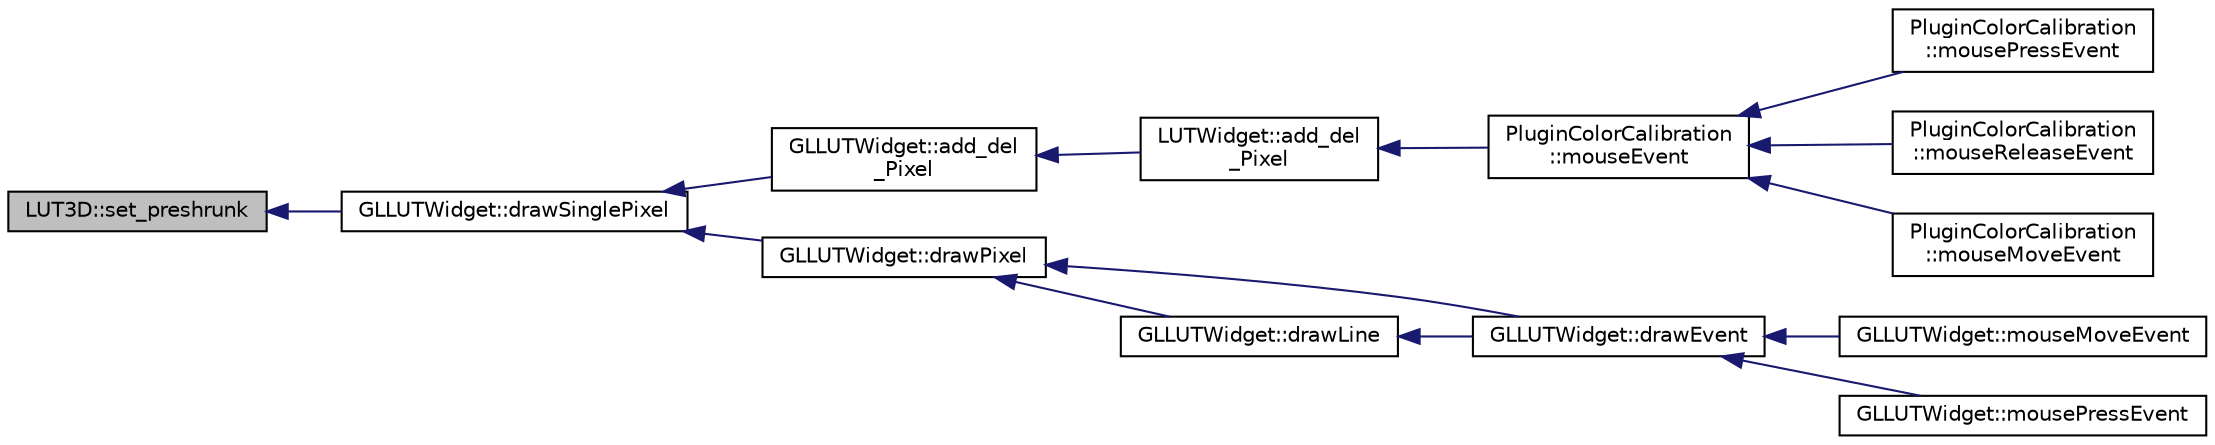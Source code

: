 digraph "LUT3D::set_preshrunk"
{
 // INTERACTIVE_SVG=YES
  edge [fontname="Helvetica",fontsize="10",labelfontname="Helvetica",labelfontsize="10"];
  node [fontname="Helvetica",fontsize="10",shape=record];
  rankdir="LR";
  Node1 [label="LUT3D::set_preshrunk",height=0.2,width=0.4,color="black", fillcolor="grey75", style="filled", fontcolor="black"];
  Node1 -> Node2 [dir="back",color="midnightblue",fontsize="10",style="solid",fontname="Helvetica"];
  Node2 [label="GLLUTWidget::drawSinglePixel",height=0.2,width=0.4,color="black", fillcolor="white", style="filled",URL="$db/dc5/class_g_l_l_u_t_widget.html#a302b316294d9bef601b8c21ffa53a847"];
  Node2 -> Node3 [dir="back",color="midnightblue",fontsize="10",style="solid",fontname="Helvetica"];
  Node3 [label="GLLUTWidget::add_del\l_Pixel",height=0.2,width=0.4,color="black", fillcolor="white", style="filled",URL="$db/dc5/class_g_l_l_u_t_widget.html#a53d2b4e3f26e92cacbd4866a390b2f03"];
  Node3 -> Node4 [dir="back",color="midnightblue",fontsize="10",style="solid",fontname="Helvetica"];
  Node4 [label="LUTWidget::add_del\l_Pixel",height=0.2,width=0.4,color="black", fillcolor="white", style="filled",URL="$d3/d1a/class_l_u_t_widget.html#a14de14d9cb88231e1ebff8133d6075b9"];
  Node4 -> Node5 [dir="back",color="midnightblue",fontsize="10",style="solid",fontname="Helvetica"];
  Node5 [label="PluginColorCalibration\l::mouseEvent",height=0.2,width=0.4,color="black", fillcolor="white", style="filled",URL="$dc/d0e/class_plugin_color_calibration.html#a6e78acd9a597a71b07f5b9204944f842"];
  Node5 -> Node6 [dir="back",color="midnightblue",fontsize="10",style="solid",fontname="Helvetica"];
  Node6 [label="PluginColorCalibration\l::mousePressEvent",height=0.2,width=0.4,color="black", fillcolor="white", style="filled",URL="$dc/d0e/class_plugin_color_calibration.html#a957e9a21751a73273231cb68be0312c5"];
  Node5 -> Node7 [dir="back",color="midnightblue",fontsize="10",style="solid",fontname="Helvetica"];
  Node7 [label="PluginColorCalibration\l::mouseReleaseEvent",height=0.2,width=0.4,color="black", fillcolor="white", style="filled",URL="$dc/d0e/class_plugin_color_calibration.html#a1d8551634ab2db95f2f54d4efe3e0117"];
  Node5 -> Node8 [dir="back",color="midnightblue",fontsize="10",style="solid",fontname="Helvetica"];
  Node8 [label="PluginColorCalibration\l::mouseMoveEvent",height=0.2,width=0.4,color="black", fillcolor="white", style="filled",URL="$dc/d0e/class_plugin_color_calibration.html#af7444a8460c2e8fa2fe4b9cfba88f931"];
  Node2 -> Node9 [dir="back",color="midnightblue",fontsize="10",style="solid",fontname="Helvetica"];
  Node9 [label="GLLUTWidget::drawPixel",height=0.2,width=0.4,color="black", fillcolor="white", style="filled",URL="$db/dc5/class_g_l_l_u_t_widget.html#ab57505a7d9c48f1a094ae0cc789b31fa"];
  Node9 -> Node10 [dir="back",color="midnightblue",fontsize="10",style="solid",fontname="Helvetica"];
  Node10 [label="GLLUTWidget::drawEvent",height=0.2,width=0.4,color="black", fillcolor="white", style="filled",URL="$db/dc5/class_g_l_l_u_t_widget.html#adbcd00c42146617885751c4e8ea86dba"];
  Node10 -> Node11 [dir="back",color="midnightblue",fontsize="10",style="solid",fontname="Helvetica"];
  Node11 [label="GLLUTWidget::mouseMoveEvent",height=0.2,width=0.4,color="black", fillcolor="white", style="filled",URL="$db/dc5/class_g_l_l_u_t_widget.html#ac05da9732115359654831362f0ad9e77"];
  Node10 -> Node12 [dir="back",color="midnightblue",fontsize="10",style="solid",fontname="Helvetica"];
  Node12 [label="GLLUTWidget::mousePressEvent",height=0.2,width=0.4,color="black", fillcolor="white", style="filled",URL="$db/dc5/class_g_l_l_u_t_widget.html#a815067cb8bbd9a0ad60e8a37ae7129b2"];
  Node9 -> Node13 [dir="back",color="midnightblue",fontsize="10",style="solid",fontname="Helvetica"];
  Node13 [label="GLLUTWidget::drawLine",height=0.2,width=0.4,color="black", fillcolor="white", style="filled",URL="$db/dc5/class_g_l_l_u_t_widget.html#aa004db28aef2749c1aa7131cea975470"];
  Node13 -> Node10 [dir="back",color="midnightblue",fontsize="10",style="solid",fontname="Helvetica"];
}
